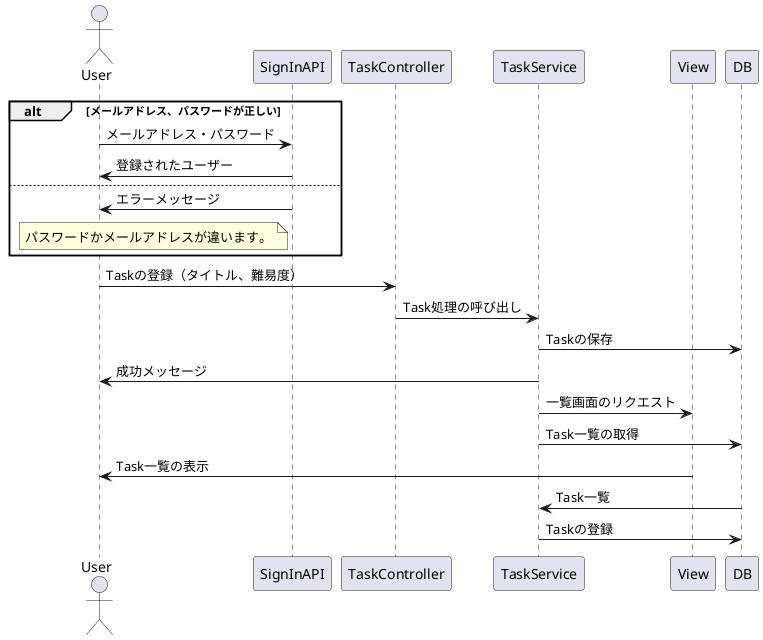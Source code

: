@startuml シーケンス図
actor User

alt メールアドレス、パスワードが正しい
  User -> SignInAPI: メールアドレス・パスワード
  SignInAPI -> User: 登録されたユーザー
else
  SignInAPI -> User: エラーメッセージ
  note left SignInAPI
    パスワードかメールアドレスが違います。
  end note
end
User -> TaskController: Taskの登録（タイトル、難易度）
TaskController -> TaskService: Task処理の呼び出し

TaskService -> DB: Taskの保存
TaskService -> User: 成功メッセージ

TaskService -> View: 一覧画面のリクエスト

database DB

TaskService -> DB: Task一覧の取得
View -> User: Task一覧の表示

DB -> TaskService: Task一覧



TaskService -> DB: Taskの登録 

@enduml